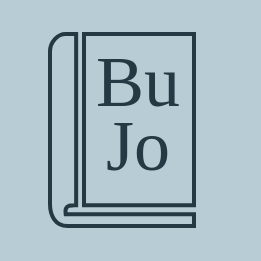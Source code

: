 <mxfile version="27.0.9">
  <diagram name="第 1 页" id="N25IaM7o8o-dhbq3dd-E">
    <mxGraphModel dx="344" dy="241" grid="1" gridSize="4" guides="1" tooltips="1" connect="0" arrows="0" fold="1" page="1" pageScale="1" pageWidth="128" pageHeight="128" background="#B8CCD5" math="0" shadow="0" adaptiveColors="auto">
      <root>
        <mxCell id="0" />
        <mxCell id="1" parent="0" />
        <mxCell id="jhZqx02ZHJudHjzBM3b2-2" value="" style="ellipse;whiteSpace=wrap;html=1;aspect=fixed;strokeColor=#B8CCD5;strokeWidth=1;fillColor=#B8CCD5;shadow=0;spacing=0;" vertex="1" parent="1">
          <mxGeometry width="128" height="128" as="geometry" />
        </mxCell>
        <mxCell id="9upuvHP_RskWQWa4qbDM-4" value="" style="pointerEvents=1;shadow=0;dashed=0;html=1;strokeColor=#253945;fillColor=none;labelPosition=center;verticalLabelPosition=bottom;verticalAlign=top;outlineConnect=0;align=center;shape=mxgraph.office.concepts.book_journal;strokeWidth=2;" parent="1" vertex="1">
          <mxGeometry x="24" y="16" width="72" height="96" as="geometry" />
        </mxCell>
        <mxCell id="9upuvHP_RskWQWa4qbDM-1" value="&lt;span style=&quot;color: light-dark(rgb(37, 57, 69), rgb(177, 194, 204));&quot;&gt;Bu&lt;/span&gt;" style="text;align=center;verticalAlign=middle;rounded=0;fontSize=36;strokeColor=none;strokeWidth=0;spacing=0;fontColor=#253945;fontFamily=Maple Mono SC NF;horizontal=1;fontStyle=0;html=1;textShadow=0;labelBorderColor=none;labelBackgroundColor=none;whiteSpace=wrap;" parent="1" vertex="1">
          <mxGeometry x="36" y="24" width="64" height="32" as="geometry" />
        </mxCell>
        <mxCell id="jhZqx02ZHJudHjzBM3b2-1" value="Jo" style="text;align=center;verticalAlign=middle;rounded=0;fontSize=36;strokeColor=none;strokeWidth=0;spacing=0;fontColor=#253945;fontFamily=Maple Mono SC NF;horizontal=1;fontStyle=0;whiteSpace=wrap;html=1;textShadow=0;labelBorderColor=none;labelBackgroundColor=none;" vertex="1" parent="1">
          <mxGeometry x="36" y="56" width="64" height="32" as="geometry" />
        </mxCell>
      </root>
    </mxGraphModel>
  </diagram>
</mxfile>
